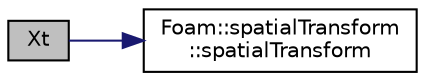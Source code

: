 digraph "Xt"
{
  bgcolor="transparent";
  edge [fontname="Helvetica",fontsize="10",labelfontname="Helvetica",labelfontsize="10"];
  node [fontname="Helvetica",fontsize="10",shape=record];
  rankdir="LR";
  Node1 [label="Xt",height=0.2,width=0.4,color="black", fillcolor="grey75", style="filled", fontcolor="black"];
  Node1 -> Node2 [color="midnightblue",fontsize="10",style="solid",fontname="Helvetica"];
  Node2 [label="Foam::spatialTransform\l::spatialTransform",height=0.2,width=0.4,color="black",URL="$a02475.html#a76bc9ad8fb2a090d16c8182821007d46",tooltip="Construct null. "];
}
